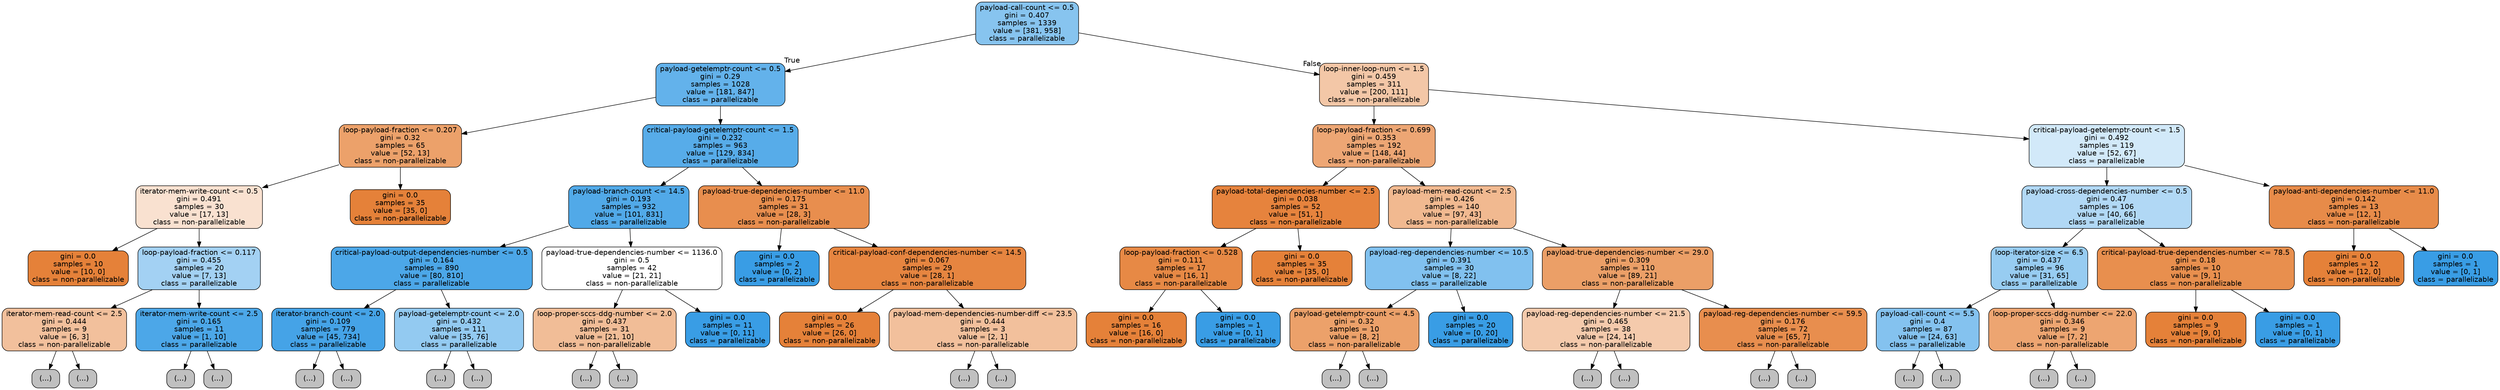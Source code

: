 digraph Tree {
node [shape=box, style="filled, rounded", color="black", fontname=helvetica] ;
edge [fontname=helvetica] ;
0 [label="payload-call-count <= 0.5\ngini = 0.407\nsamples = 1339\nvalue = [381, 958]\nclass = parallelizable", fillcolor="#399de59a"] ;
1 [label="payload-getelemptr-count <= 0.5\ngini = 0.29\nsamples = 1028\nvalue = [181, 847]\nclass = parallelizable", fillcolor="#399de5c9"] ;
0 -> 1 [labeldistance=2.5, labelangle=45, headlabel="True"] ;
2 [label="loop-payload-fraction <= 0.207\ngini = 0.32\nsamples = 65\nvalue = [52, 13]\nclass = non-parallelizable", fillcolor="#e58139bf"] ;
1 -> 2 ;
3 [label="iterator-mem-write-count <= 0.5\ngini = 0.491\nsamples = 30\nvalue = [17, 13]\nclass = non-parallelizable", fillcolor="#e581393c"] ;
2 -> 3 ;
4 [label="gini = 0.0\nsamples = 10\nvalue = [10, 0]\nclass = non-parallelizable", fillcolor="#e58139ff"] ;
3 -> 4 ;
5 [label="loop-payload-fraction <= 0.117\ngini = 0.455\nsamples = 20\nvalue = [7, 13]\nclass = parallelizable", fillcolor="#399de576"] ;
3 -> 5 ;
6 [label="iterator-mem-read-count <= 2.5\ngini = 0.444\nsamples = 9\nvalue = [6, 3]\nclass = non-parallelizable", fillcolor="#e581397f"] ;
5 -> 6 ;
7 [label="(...)", fillcolor="#C0C0C0"] ;
6 -> 7 ;
8 [label="(...)", fillcolor="#C0C0C0"] ;
6 -> 8 ;
15 [label="iterator-mem-write-count <= 2.5\ngini = 0.165\nsamples = 11\nvalue = [1, 10]\nclass = parallelizable", fillcolor="#399de5e6"] ;
5 -> 15 ;
16 [label="(...)", fillcolor="#C0C0C0"] ;
15 -> 16 ;
17 [label="(...)", fillcolor="#C0C0C0"] ;
15 -> 17 ;
20 [label="gini = 0.0\nsamples = 35\nvalue = [35, 0]\nclass = non-parallelizable", fillcolor="#e58139ff"] ;
2 -> 20 ;
21 [label="critical-payload-getelemptr-count <= 1.5\ngini = 0.232\nsamples = 963\nvalue = [129, 834]\nclass = parallelizable", fillcolor="#399de5d8"] ;
1 -> 21 ;
22 [label="payload-branch-count <= 14.5\ngini = 0.193\nsamples = 932\nvalue = [101, 831]\nclass = parallelizable", fillcolor="#399de5e0"] ;
21 -> 22 ;
23 [label="critical-payload-output-dependencies-number <= 0.5\ngini = 0.164\nsamples = 890\nvalue = [80, 810]\nclass = parallelizable", fillcolor="#399de5e6"] ;
22 -> 23 ;
24 [label="iterator-branch-count <= 2.0\ngini = 0.109\nsamples = 779\nvalue = [45, 734]\nclass = parallelizable", fillcolor="#399de5ef"] ;
23 -> 24 ;
25 [label="(...)", fillcolor="#C0C0C0"] ;
24 -> 25 ;
124 [label="(...)", fillcolor="#C0C0C0"] ;
24 -> 124 ;
125 [label="payload-getelemptr-count <= 2.0\ngini = 0.432\nsamples = 111\nvalue = [35, 76]\nclass = parallelizable", fillcolor="#399de58a"] ;
23 -> 125 ;
126 [label="(...)", fillcolor="#C0C0C0"] ;
125 -> 126 ;
129 [label="(...)", fillcolor="#C0C0C0"] ;
125 -> 129 ;
170 [label="payload-true-dependencies-number <= 1136.0\ngini = 0.5\nsamples = 42\nvalue = [21, 21]\nclass = non-parallelizable", fillcolor="#e5813900"] ;
22 -> 170 ;
171 [label="loop-proper-sccs-ddg-number <= 2.0\ngini = 0.437\nsamples = 31\nvalue = [21, 10]\nclass = non-parallelizable", fillcolor="#e5813986"] ;
170 -> 171 ;
172 [label="(...)", fillcolor="#C0C0C0"] ;
171 -> 172 ;
173 [label="(...)", fillcolor="#C0C0C0"] ;
171 -> 173 ;
182 [label="gini = 0.0\nsamples = 11\nvalue = [0, 11]\nclass = parallelizable", fillcolor="#399de5ff"] ;
170 -> 182 ;
183 [label="payload-true-dependencies-number <= 11.0\ngini = 0.175\nsamples = 31\nvalue = [28, 3]\nclass = non-parallelizable", fillcolor="#e58139e4"] ;
21 -> 183 ;
184 [label="gini = 0.0\nsamples = 2\nvalue = [0, 2]\nclass = parallelizable", fillcolor="#399de5ff"] ;
183 -> 184 ;
185 [label="critical-payload-conf-dependencies-number <= 14.5\ngini = 0.067\nsamples = 29\nvalue = [28, 1]\nclass = non-parallelizable", fillcolor="#e58139f6"] ;
183 -> 185 ;
186 [label="gini = 0.0\nsamples = 26\nvalue = [26, 0]\nclass = non-parallelizable", fillcolor="#e58139ff"] ;
185 -> 186 ;
187 [label="payload-mem-dependencies-number-diff <= 23.5\ngini = 0.444\nsamples = 3\nvalue = [2, 1]\nclass = non-parallelizable", fillcolor="#e581397f"] ;
185 -> 187 ;
188 [label="(...)", fillcolor="#C0C0C0"] ;
187 -> 188 ;
189 [label="(...)", fillcolor="#C0C0C0"] ;
187 -> 189 ;
190 [label="loop-inner-loop-num <= 1.5\ngini = 0.459\nsamples = 311\nvalue = [200, 111]\nclass = non-parallelizable", fillcolor="#e5813971"] ;
0 -> 190 [labeldistance=2.5, labelangle=-45, headlabel="False"] ;
191 [label="loop-payload-fraction <= 0.699\ngini = 0.353\nsamples = 192\nvalue = [148, 44]\nclass = non-parallelizable", fillcolor="#e58139b3"] ;
190 -> 191 ;
192 [label="payload-total-dependencies-number <= 2.5\ngini = 0.038\nsamples = 52\nvalue = [51, 1]\nclass = non-parallelizable", fillcolor="#e58139fa"] ;
191 -> 192 ;
193 [label="loop-payload-fraction <= 0.528\ngini = 0.111\nsamples = 17\nvalue = [16, 1]\nclass = non-parallelizable", fillcolor="#e58139ef"] ;
192 -> 193 ;
194 [label="gini = 0.0\nsamples = 16\nvalue = [16, 0]\nclass = non-parallelizable", fillcolor="#e58139ff"] ;
193 -> 194 ;
195 [label="gini = 0.0\nsamples = 1\nvalue = [0, 1]\nclass = parallelizable", fillcolor="#399de5ff"] ;
193 -> 195 ;
196 [label="gini = 0.0\nsamples = 35\nvalue = [35, 0]\nclass = non-parallelizable", fillcolor="#e58139ff"] ;
192 -> 196 ;
197 [label="payload-mem-read-count <= 2.5\ngini = 0.426\nsamples = 140\nvalue = [97, 43]\nclass = non-parallelizable", fillcolor="#e581398e"] ;
191 -> 197 ;
198 [label="payload-reg-dependencies-number <= 10.5\ngini = 0.391\nsamples = 30\nvalue = [8, 22]\nclass = parallelizable", fillcolor="#399de5a2"] ;
197 -> 198 ;
199 [label="payload-getelemptr-count <= 4.5\ngini = 0.32\nsamples = 10\nvalue = [8, 2]\nclass = non-parallelizable", fillcolor="#e58139bf"] ;
198 -> 199 ;
200 [label="(...)", fillcolor="#C0C0C0"] ;
199 -> 200 ;
201 [label="(...)", fillcolor="#C0C0C0"] ;
199 -> 201 ;
202 [label="gini = 0.0\nsamples = 20\nvalue = [0, 20]\nclass = parallelizable", fillcolor="#399de5ff"] ;
198 -> 202 ;
203 [label="payload-true-dependencies-number <= 29.0\ngini = 0.309\nsamples = 110\nvalue = [89, 21]\nclass = non-parallelizable", fillcolor="#e58139c3"] ;
197 -> 203 ;
204 [label="payload-reg-dependencies-number <= 21.5\ngini = 0.465\nsamples = 38\nvalue = [24, 14]\nclass = non-parallelizable", fillcolor="#e581396a"] ;
203 -> 204 ;
205 [label="(...)", fillcolor="#C0C0C0"] ;
204 -> 205 ;
216 [label="(...)", fillcolor="#C0C0C0"] ;
204 -> 216 ;
223 [label="payload-reg-dependencies-number <= 59.5\ngini = 0.176\nsamples = 72\nvalue = [65, 7]\nclass = non-parallelizable", fillcolor="#e58139e4"] ;
203 -> 223 ;
224 [label="(...)", fillcolor="#C0C0C0"] ;
223 -> 224 ;
229 [label="(...)", fillcolor="#C0C0C0"] ;
223 -> 229 ;
236 [label="critical-payload-getelemptr-count <= 1.5\ngini = 0.492\nsamples = 119\nvalue = [52, 67]\nclass = parallelizable", fillcolor="#399de539"] ;
190 -> 236 ;
237 [label="payload-cross-dependencies-number <= 0.5\ngini = 0.47\nsamples = 106\nvalue = [40, 66]\nclass = parallelizable", fillcolor="#399de564"] ;
236 -> 237 ;
238 [label="loop-iterator-size <= 6.5\ngini = 0.437\nsamples = 96\nvalue = [31, 65]\nclass = parallelizable", fillcolor="#399de585"] ;
237 -> 238 ;
239 [label="payload-call-count <= 5.5\ngini = 0.4\nsamples = 87\nvalue = [24, 63]\nclass = parallelizable", fillcolor="#399de59e"] ;
238 -> 239 ;
240 [label="(...)", fillcolor="#C0C0C0"] ;
239 -> 240 ;
259 [label="(...)", fillcolor="#C0C0C0"] ;
239 -> 259 ;
272 [label="loop-proper-sccs-ddg-number <= 22.0\ngini = 0.346\nsamples = 9\nvalue = [7, 2]\nclass = non-parallelizable", fillcolor="#e58139b6"] ;
238 -> 272 ;
273 [label="(...)", fillcolor="#C0C0C0"] ;
272 -> 273 ;
274 [label="(...)", fillcolor="#C0C0C0"] ;
272 -> 274 ;
275 [label="critical-payload-true-dependencies-number <= 78.5\ngini = 0.18\nsamples = 10\nvalue = [9, 1]\nclass = non-parallelizable", fillcolor="#e58139e3"] ;
237 -> 275 ;
276 [label="gini = 0.0\nsamples = 9\nvalue = [9, 0]\nclass = non-parallelizable", fillcolor="#e58139ff"] ;
275 -> 276 ;
277 [label="gini = 0.0\nsamples = 1\nvalue = [0, 1]\nclass = parallelizable", fillcolor="#399de5ff"] ;
275 -> 277 ;
278 [label="payload-anti-dependencies-number <= 11.0\ngini = 0.142\nsamples = 13\nvalue = [12, 1]\nclass = non-parallelizable", fillcolor="#e58139ea"] ;
236 -> 278 ;
279 [label="gini = 0.0\nsamples = 12\nvalue = [12, 0]\nclass = non-parallelizable", fillcolor="#e58139ff"] ;
278 -> 279 ;
280 [label="gini = 0.0\nsamples = 1\nvalue = [0, 1]\nclass = parallelizable", fillcolor="#399de5ff"] ;
278 -> 280 ;
}